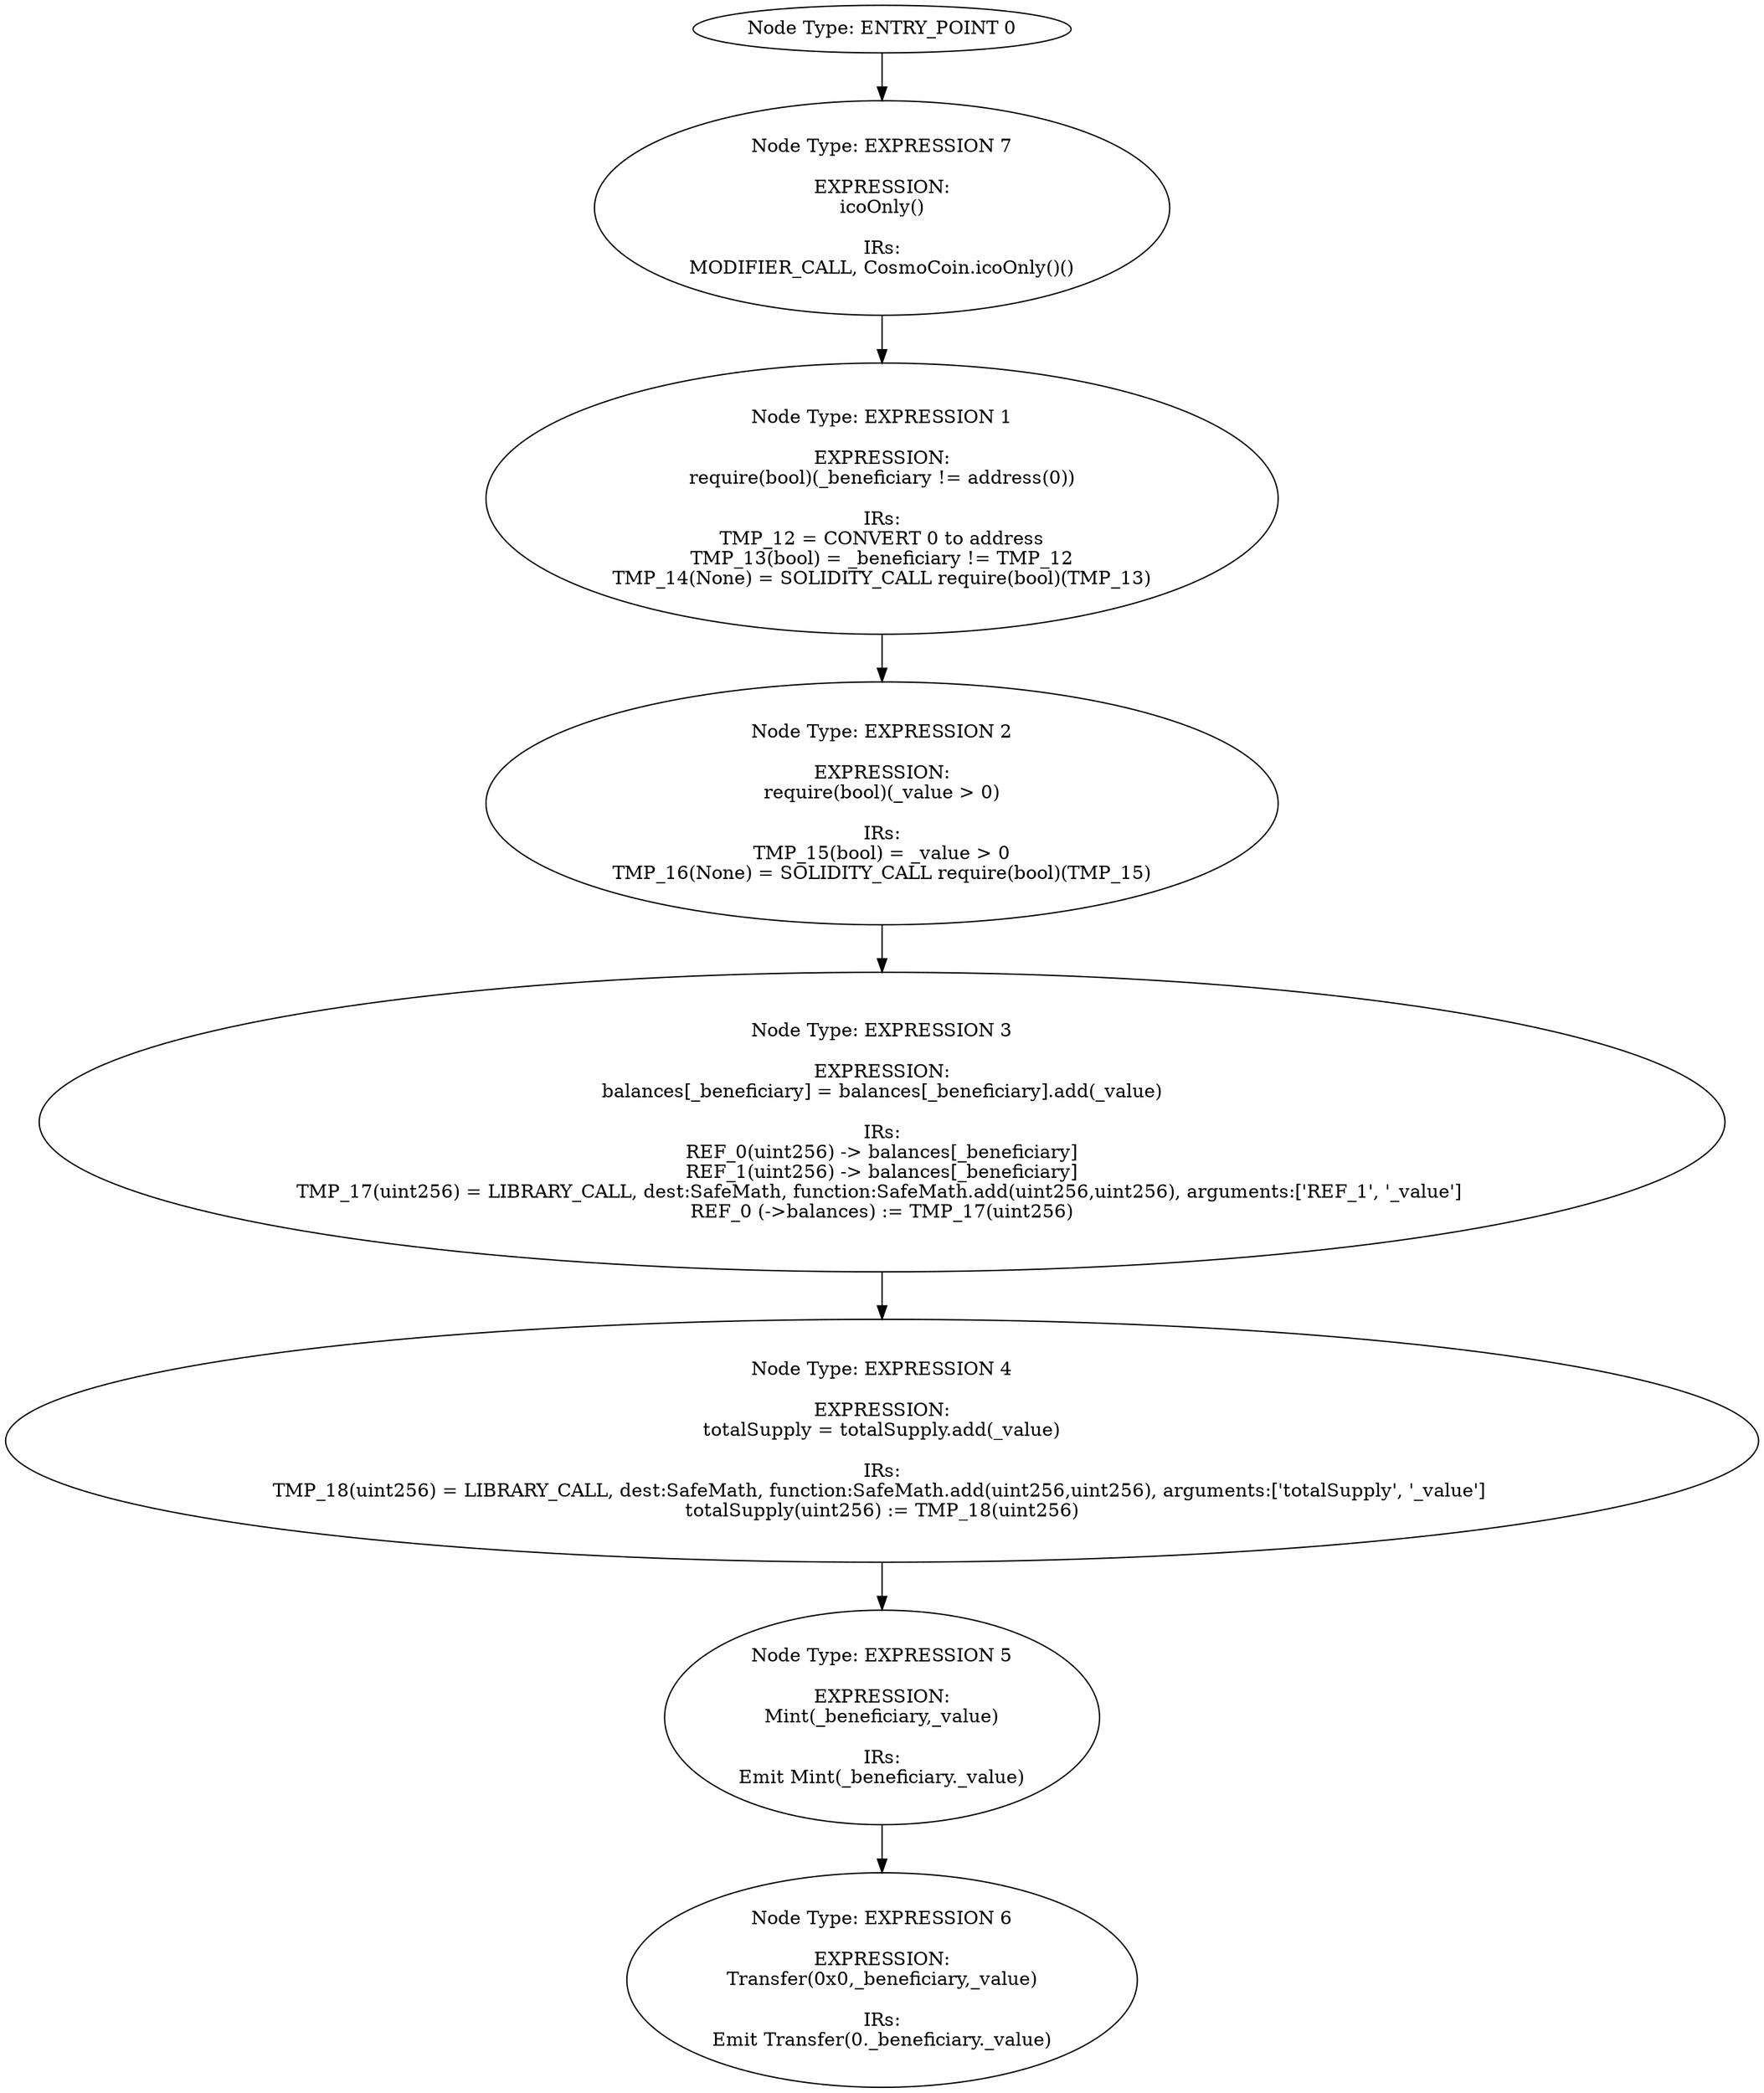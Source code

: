 digraph{
0[label="Node Type: ENTRY_POINT 0
"];
0->7;
1[label="Node Type: EXPRESSION 1

EXPRESSION:
require(bool)(_beneficiary != address(0))

IRs:
TMP_12 = CONVERT 0 to address
TMP_13(bool) = _beneficiary != TMP_12
TMP_14(None) = SOLIDITY_CALL require(bool)(TMP_13)"];
1->2;
2[label="Node Type: EXPRESSION 2

EXPRESSION:
require(bool)(_value > 0)

IRs:
TMP_15(bool) = _value > 0
TMP_16(None) = SOLIDITY_CALL require(bool)(TMP_15)"];
2->3;
3[label="Node Type: EXPRESSION 3

EXPRESSION:
balances[_beneficiary] = balances[_beneficiary].add(_value)

IRs:
REF_0(uint256) -> balances[_beneficiary]
REF_1(uint256) -> balances[_beneficiary]
TMP_17(uint256) = LIBRARY_CALL, dest:SafeMath, function:SafeMath.add(uint256,uint256), arguments:['REF_1', '_value'] 
REF_0 (->balances) := TMP_17(uint256)"];
3->4;
4[label="Node Type: EXPRESSION 4

EXPRESSION:
totalSupply = totalSupply.add(_value)

IRs:
TMP_18(uint256) = LIBRARY_CALL, dest:SafeMath, function:SafeMath.add(uint256,uint256), arguments:['totalSupply', '_value'] 
totalSupply(uint256) := TMP_18(uint256)"];
4->5;
5[label="Node Type: EXPRESSION 5

EXPRESSION:
Mint(_beneficiary,_value)

IRs:
Emit Mint(_beneficiary._value)"];
5->6;
6[label="Node Type: EXPRESSION 6

EXPRESSION:
Transfer(0x0,_beneficiary,_value)

IRs:
Emit Transfer(0._beneficiary._value)"];
7[label="Node Type: EXPRESSION 7

EXPRESSION:
icoOnly()

IRs:
MODIFIER_CALL, CosmoCoin.icoOnly()()"];
7->1;
}
